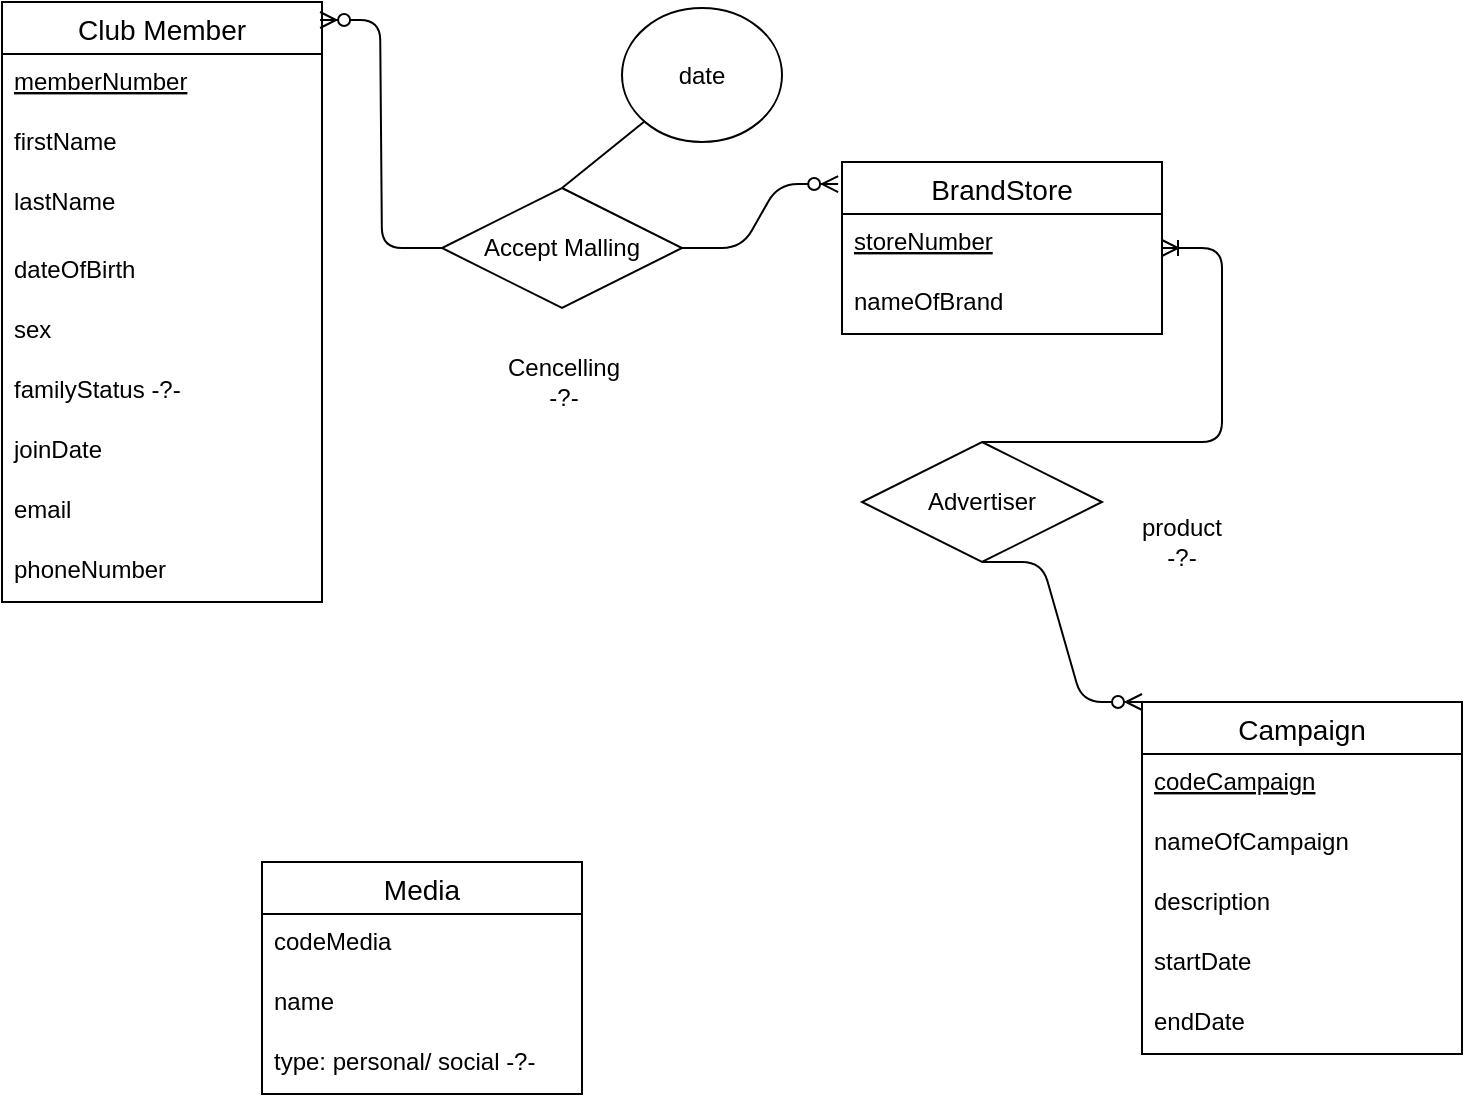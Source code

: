 <mxfile version="13.9.2" type="github">
  <diagram id="eMQ5TRxTmStjorEiqi1c" name="Page-1">
    <mxGraphModel dx="1422" dy="763" grid="1" gridSize="10" guides="1" tooltips="1" connect="1" arrows="1" fold="1" page="1" pageScale="1" pageWidth="827" pageHeight="1169" math="0" shadow="0">
      <root>
        <mxCell id="0" />
        <mxCell id="1" parent="0" />
        <mxCell id="tAxBk4xrzIQZD8wi3jXY-1" value="Club Member" style="swimlane;fontStyle=0;childLayout=stackLayout;horizontal=1;startSize=26;horizontalStack=0;resizeParent=1;resizeParentMax=0;resizeLast=0;collapsible=1;marginBottom=0;align=center;fontSize=14;" vertex="1" parent="1">
          <mxGeometry x="20" y="20" width="160" height="300" as="geometry" />
        </mxCell>
        <mxCell id="tAxBk4xrzIQZD8wi3jXY-2" value="memberNumber" style="text;strokeColor=none;fillColor=none;spacingLeft=4;spacingRight=4;overflow=hidden;rotatable=0;points=[[0,0.5],[1,0.5]];portConstraint=eastwest;fontSize=12;fontStyle=4" vertex="1" parent="tAxBk4xrzIQZD8wi3jXY-1">
          <mxGeometry y="26" width="160" height="30" as="geometry" />
        </mxCell>
        <mxCell id="tAxBk4xrzIQZD8wi3jXY-3" value="firstName" style="text;strokeColor=none;fillColor=none;spacingLeft=4;spacingRight=4;overflow=hidden;rotatable=0;points=[[0,0.5],[1,0.5]];portConstraint=eastwest;fontSize=12;" vertex="1" parent="tAxBk4xrzIQZD8wi3jXY-1">
          <mxGeometry y="56" width="160" height="30" as="geometry" />
        </mxCell>
        <mxCell id="tAxBk4xrzIQZD8wi3jXY-4" value="lastName" style="text;strokeColor=none;fillColor=none;spacingLeft=4;spacingRight=4;overflow=hidden;rotatable=0;points=[[0,0.5],[1,0.5]];portConstraint=eastwest;fontSize=12;" vertex="1" parent="tAxBk4xrzIQZD8wi3jXY-1">
          <mxGeometry y="86" width="160" height="34" as="geometry" />
        </mxCell>
        <mxCell id="tAxBk4xrzIQZD8wi3jXY-6" value="dateOfBirth" style="text;strokeColor=none;fillColor=none;spacingLeft=4;spacingRight=4;overflow=hidden;rotatable=0;points=[[0,0.5],[1,0.5]];portConstraint=eastwest;fontSize=12;" vertex="1" parent="tAxBk4xrzIQZD8wi3jXY-1">
          <mxGeometry y="120" width="160" height="30" as="geometry" />
        </mxCell>
        <mxCell id="tAxBk4xrzIQZD8wi3jXY-7" value="sex" style="text;strokeColor=none;fillColor=none;spacingLeft=4;spacingRight=4;overflow=hidden;rotatable=0;points=[[0,0.5],[1,0.5]];portConstraint=eastwest;fontSize=12;" vertex="1" parent="tAxBk4xrzIQZD8wi3jXY-1">
          <mxGeometry y="150" width="160" height="30" as="geometry" />
        </mxCell>
        <mxCell id="tAxBk4xrzIQZD8wi3jXY-8" value="familyStatus -?-" style="text;strokeColor=none;fillColor=none;spacingLeft=4;spacingRight=4;overflow=hidden;rotatable=0;points=[[0,0.5],[1,0.5]];portConstraint=eastwest;fontSize=12;" vertex="1" parent="tAxBk4xrzIQZD8wi3jXY-1">
          <mxGeometry y="180" width="160" height="30" as="geometry" />
        </mxCell>
        <mxCell id="tAxBk4xrzIQZD8wi3jXY-10" value="joinDate" style="text;strokeColor=none;fillColor=none;spacingLeft=4;spacingRight=4;overflow=hidden;rotatable=0;points=[[0,0.5],[1,0.5]];portConstraint=eastwest;fontSize=12;" vertex="1" parent="tAxBk4xrzIQZD8wi3jXY-1">
          <mxGeometry y="210" width="160" height="30" as="geometry" />
        </mxCell>
        <mxCell id="tAxBk4xrzIQZD8wi3jXY-12" value="email" style="text;strokeColor=none;fillColor=none;spacingLeft=4;spacingRight=4;overflow=hidden;rotatable=0;points=[[0,0.5],[1,0.5]];portConstraint=eastwest;fontSize=12;" vertex="1" parent="tAxBk4xrzIQZD8wi3jXY-1">
          <mxGeometry y="240" width="160" height="30" as="geometry" />
        </mxCell>
        <mxCell id="tAxBk4xrzIQZD8wi3jXY-22" value="phoneNumber" style="text;strokeColor=none;fillColor=none;spacingLeft=4;spacingRight=4;overflow=hidden;rotatable=0;points=[[0,0.5],[1,0.5]];portConstraint=eastwest;fontSize=12;" vertex="1" parent="tAxBk4xrzIQZD8wi3jXY-1">
          <mxGeometry y="270" width="160" height="30" as="geometry" />
        </mxCell>
        <mxCell id="tAxBk4xrzIQZD8wi3jXY-23" value="BrandStore" style="swimlane;fontStyle=0;childLayout=stackLayout;horizontal=1;startSize=26;horizontalStack=0;resizeParent=1;resizeParentMax=0;resizeLast=0;collapsible=1;marginBottom=0;align=center;fontSize=14;" vertex="1" parent="1">
          <mxGeometry x="440" y="100" width="160" height="86" as="geometry" />
        </mxCell>
        <mxCell id="tAxBk4xrzIQZD8wi3jXY-24" value="storeNumber" style="text;strokeColor=none;fillColor=none;spacingLeft=4;spacingRight=4;overflow=hidden;rotatable=0;points=[[0,0.5],[1,0.5]];portConstraint=eastwest;fontSize=12;fontStyle=4" vertex="1" parent="tAxBk4xrzIQZD8wi3jXY-23">
          <mxGeometry y="26" width="160" height="30" as="geometry" />
        </mxCell>
        <mxCell id="tAxBk4xrzIQZD8wi3jXY-26" value="nameOfBrand" style="text;strokeColor=none;fillColor=none;spacingLeft=4;spacingRight=4;overflow=hidden;rotatable=0;points=[[0,0.5],[1,0.5]];portConstraint=eastwest;fontSize=12;" vertex="1" parent="tAxBk4xrzIQZD8wi3jXY-23">
          <mxGeometry y="56" width="160" height="30" as="geometry" />
        </mxCell>
        <mxCell id="tAxBk4xrzIQZD8wi3jXY-27" value="Accept Malling" style="shape=rhombus;perimeter=rhombusPerimeter;whiteSpace=wrap;html=1;align=center;" vertex="1" parent="1">
          <mxGeometry x="240" y="113" width="120" height="60" as="geometry" />
        </mxCell>
        <mxCell id="tAxBk4xrzIQZD8wi3jXY-28" value="" style="endArrow=none;html=1;" edge="1" parent="1" target="tAxBk4xrzIQZD8wi3jXY-29">
          <mxGeometry width="50" height="50" relative="1" as="geometry">
            <mxPoint x="300" y="113" as="sourcePoint" />
            <mxPoint x="350" y="63" as="targetPoint" />
          </mxGeometry>
        </mxCell>
        <mxCell id="tAxBk4xrzIQZD8wi3jXY-29" value="date" style="ellipse;whiteSpace=wrap;html=1;" vertex="1" parent="1">
          <mxGeometry x="330" y="23" width="80" height="67" as="geometry" />
        </mxCell>
        <mxCell id="tAxBk4xrzIQZD8wi3jXY-31" value="" style="edgeStyle=entityRelationEdgeStyle;fontSize=12;html=1;endArrow=ERzeroToMany;endFill=1;exitX=1;exitY=0.5;exitDx=0;exitDy=0;entryX=-0.012;entryY=0.128;entryDx=0;entryDy=0;entryPerimeter=0;" edge="1" parent="1" source="tAxBk4xrzIQZD8wi3jXY-27" target="tAxBk4xrzIQZD8wi3jXY-23">
          <mxGeometry width="100" height="100" relative="1" as="geometry">
            <mxPoint x="310" y="300" as="sourcePoint" />
            <mxPoint x="410" y="200" as="targetPoint" />
          </mxGeometry>
        </mxCell>
        <mxCell id="tAxBk4xrzIQZD8wi3jXY-32" value="" style="edgeStyle=entityRelationEdgeStyle;fontSize=12;html=1;endArrow=ERzeroToMany;endFill=1;exitX=0;exitY=0.5;exitDx=0;exitDy=0;entryX=0.994;entryY=0.03;entryDx=0;entryDy=0;entryPerimeter=0;" edge="1" parent="1" source="tAxBk4xrzIQZD8wi3jXY-27" target="tAxBk4xrzIQZD8wi3jXY-1">
          <mxGeometry width="100" height="100" relative="1" as="geometry">
            <mxPoint x="510" y="330" as="sourcePoint" />
            <mxPoint x="260" y="290" as="targetPoint" />
          </mxGeometry>
        </mxCell>
        <mxCell id="tAxBk4xrzIQZD8wi3jXY-34" value="Cencelling -?-" style="text;html=1;strokeColor=none;fillColor=none;align=center;verticalAlign=middle;whiteSpace=wrap;rounded=0;" vertex="1" parent="1">
          <mxGeometry x="281" y="200" width="40" height="20" as="geometry" />
        </mxCell>
        <mxCell id="tAxBk4xrzIQZD8wi3jXY-35" value="Campaign" style="swimlane;fontStyle=0;childLayout=stackLayout;horizontal=1;startSize=26;horizontalStack=0;resizeParent=1;resizeParentMax=0;resizeLast=0;collapsible=1;marginBottom=0;align=center;fontSize=14;" vertex="1" parent="1">
          <mxGeometry x="590" y="370" width="160" height="176" as="geometry" />
        </mxCell>
        <mxCell id="tAxBk4xrzIQZD8wi3jXY-37" value="codeCampaign" style="text;strokeColor=none;fillColor=none;spacingLeft=4;spacingRight=4;overflow=hidden;rotatable=0;points=[[0,0.5],[1,0.5]];portConstraint=eastwest;fontSize=12;fontStyle=4" vertex="1" parent="tAxBk4xrzIQZD8wi3jXY-35">
          <mxGeometry y="26" width="160" height="30" as="geometry" />
        </mxCell>
        <mxCell id="tAxBk4xrzIQZD8wi3jXY-38" value="nameOfCampaign" style="text;strokeColor=none;fillColor=none;spacingLeft=4;spacingRight=4;overflow=hidden;rotatable=0;points=[[0,0.5],[1,0.5]];portConstraint=eastwest;fontSize=12;" vertex="1" parent="tAxBk4xrzIQZD8wi3jXY-35">
          <mxGeometry y="56" width="160" height="30" as="geometry" />
        </mxCell>
        <mxCell id="tAxBk4xrzIQZD8wi3jXY-39" value="description" style="text;strokeColor=none;fillColor=none;spacingLeft=4;spacingRight=4;overflow=hidden;rotatable=0;points=[[0,0.5],[1,0.5]];portConstraint=eastwest;fontSize=12;" vertex="1" parent="tAxBk4xrzIQZD8wi3jXY-35">
          <mxGeometry y="86" width="160" height="30" as="geometry" />
        </mxCell>
        <mxCell id="tAxBk4xrzIQZD8wi3jXY-40" value="startDate" style="text;strokeColor=none;fillColor=none;spacingLeft=4;spacingRight=4;overflow=hidden;rotatable=0;points=[[0,0.5],[1,0.5]];portConstraint=eastwest;fontSize=12;" vertex="1" parent="tAxBk4xrzIQZD8wi3jXY-35">
          <mxGeometry y="116" width="160" height="30" as="geometry" />
        </mxCell>
        <mxCell id="tAxBk4xrzIQZD8wi3jXY-41" value="endDate" style="text;strokeColor=none;fillColor=none;spacingLeft=4;spacingRight=4;overflow=hidden;rotatable=0;points=[[0,0.5],[1,0.5]];portConstraint=eastwest;fontSize=12;" vertex="1" parent="tAxBk4xrzIQZD8wi3jXY-35">
          <mxGeometry y="146" width="160" height="30" as="geometry" />
        </mxCell>
        <mxCell id="tAxBk4xrzIQZD8wi3jXY-42" value="Advertiser" style="shape=rhombus;perimeter=rhombusPerimeter;whiteSpace=wrap;html=1;align=center;" vertex="1" parent="1">
          <mxGeometry x="450" y="240" width="120" height="60" as="geometry" />
        </mxCell>
        <mxCell id="tAxBk4xrzIQZD8wi3jXY-43" value="" style="edgeStyle=entityRelationEdgeStyle;fontSize=12;html=1;endArrow=ERoneToMany;exitX=0.5;exitY=0;exitDx=0;exitDy=0;" edge="1" parent="1" source="tAxBk4xrzIQZD8wi3jXY-42" target="tAxBk4xrzIQZD8wi3jXY-23">
          <mxGeometry width="100" height="100" relative="1" as="geometry">
            <mxPoint x="600" y="300" as="sourcePoint" />
            <mxPoint x="700" y="200" as="targetPoint" />
          </mxGeometry>
        </mxCell>
        <mxCell id="tAxBk4xrzIQZD8wi3jXY-45" value="" style="edgeStyle=entityRelationEdgeStyle;fontSize=12;html=1;endArrow=ERzeroToMany;endFill=1;entryX=0;entryY=0;entryDx=0;entryDy=0;exitX=0.5;exitY=1;exitDx=0;exitDy=0;" edge="1" parent="1" source="tAxBk4xrzIQZD8wi3jXY-42" target="tAxBk4xrzIQZD8wi3jXY-35">
          <mxGeometry width="100" height="100" relative="1" as="geometry">
            <mxPoint x="170" y="570" as="sourcePoint" />
            <mxPoint x="270" y="470" as="targetPoint" />
          </mxGeometry>
        </mxCell>
        <mxCell id="tAxBk4xrzIQZD8wi3jXY-47" value="product -?-" style="text;html=1;strokeColor=none;fillColor=none;align=center;verticalAlign=middle;whiteSpace=wrap;rounded=0;" vertex="1" parent="1">
          <mxGeometry x="590" y="280" width="40" height="20" as="geometry" />
        </mxCell>
        <mxCell id="tAxBk4xrzIQZD8wi3jXY-48" value="Media" style="swimlane;fontStyle=0;childLayout=stackLayout;horizontal=1;startSize=26;horizontalStack=0;resizeParent=1;resizeParentMax=0;resizeLast=0;collapsible=1;marginBottom=0;align=center;fontSize=14;" vertex="1" parent="1">
          <mxGeometry x="150" y="450" width="160" height="116" as="geometry" />
        </mxCell>
        <mxCell id="tAxBk4xrzIQZD8wi3jXY-49" value="codeMedia" style="text;strokeColor=none;fillColor=none;spacingLeft=4;spacingRight=4;overflow=hidden;rotatable=0;points=[[0,0.5],[1,0.5]];portConstraint=eastwest;fontSize=12;" vertex="1" parent="tAxBk4xrzIQZD8wi3jXY-48">
          <mxGeometry y="26" width="160" height="30" as="geometry" />
        </mxCell>
        <mxCell id="tAxBk4xrzIQZD8wi3jXY-50" value="name" style="text;strokeColor=none;fillColor=none;spacingLeft=4;spacingRight=4;overflow=hidden;rotatable=0;points=[[0,0.5],[1,0.5]];portConstraint=eastwest;fontSize=12;" vertex="1" parent="tAxBk4xrzIQZD8wi3jXY-48">
          <mxGeometry y="56" width="160" height="30" as="geometry" />
        </mxCell>
        <mxCell id="tAxBk4xrzIQZD8wi3jXY-61" value="type: personal/ social -?-" style="text;strokeColor=none;fillColor=none;spacingLeft=4;spacingRight=4;overflow=hidden;rotatable=0;points=[[0,0.5],[1,0.5]];portConstraint=eastwest;fontSize=12;" vertex="1" parent="tAxBk4xrzIQZD8wi3jXY-48">
          <mxGeometry y="86" width="160" height="30" as="geometry" />
        </mxCell>
      </root>
    </mxGraphModel>
  </diagram>
</mxfile>
